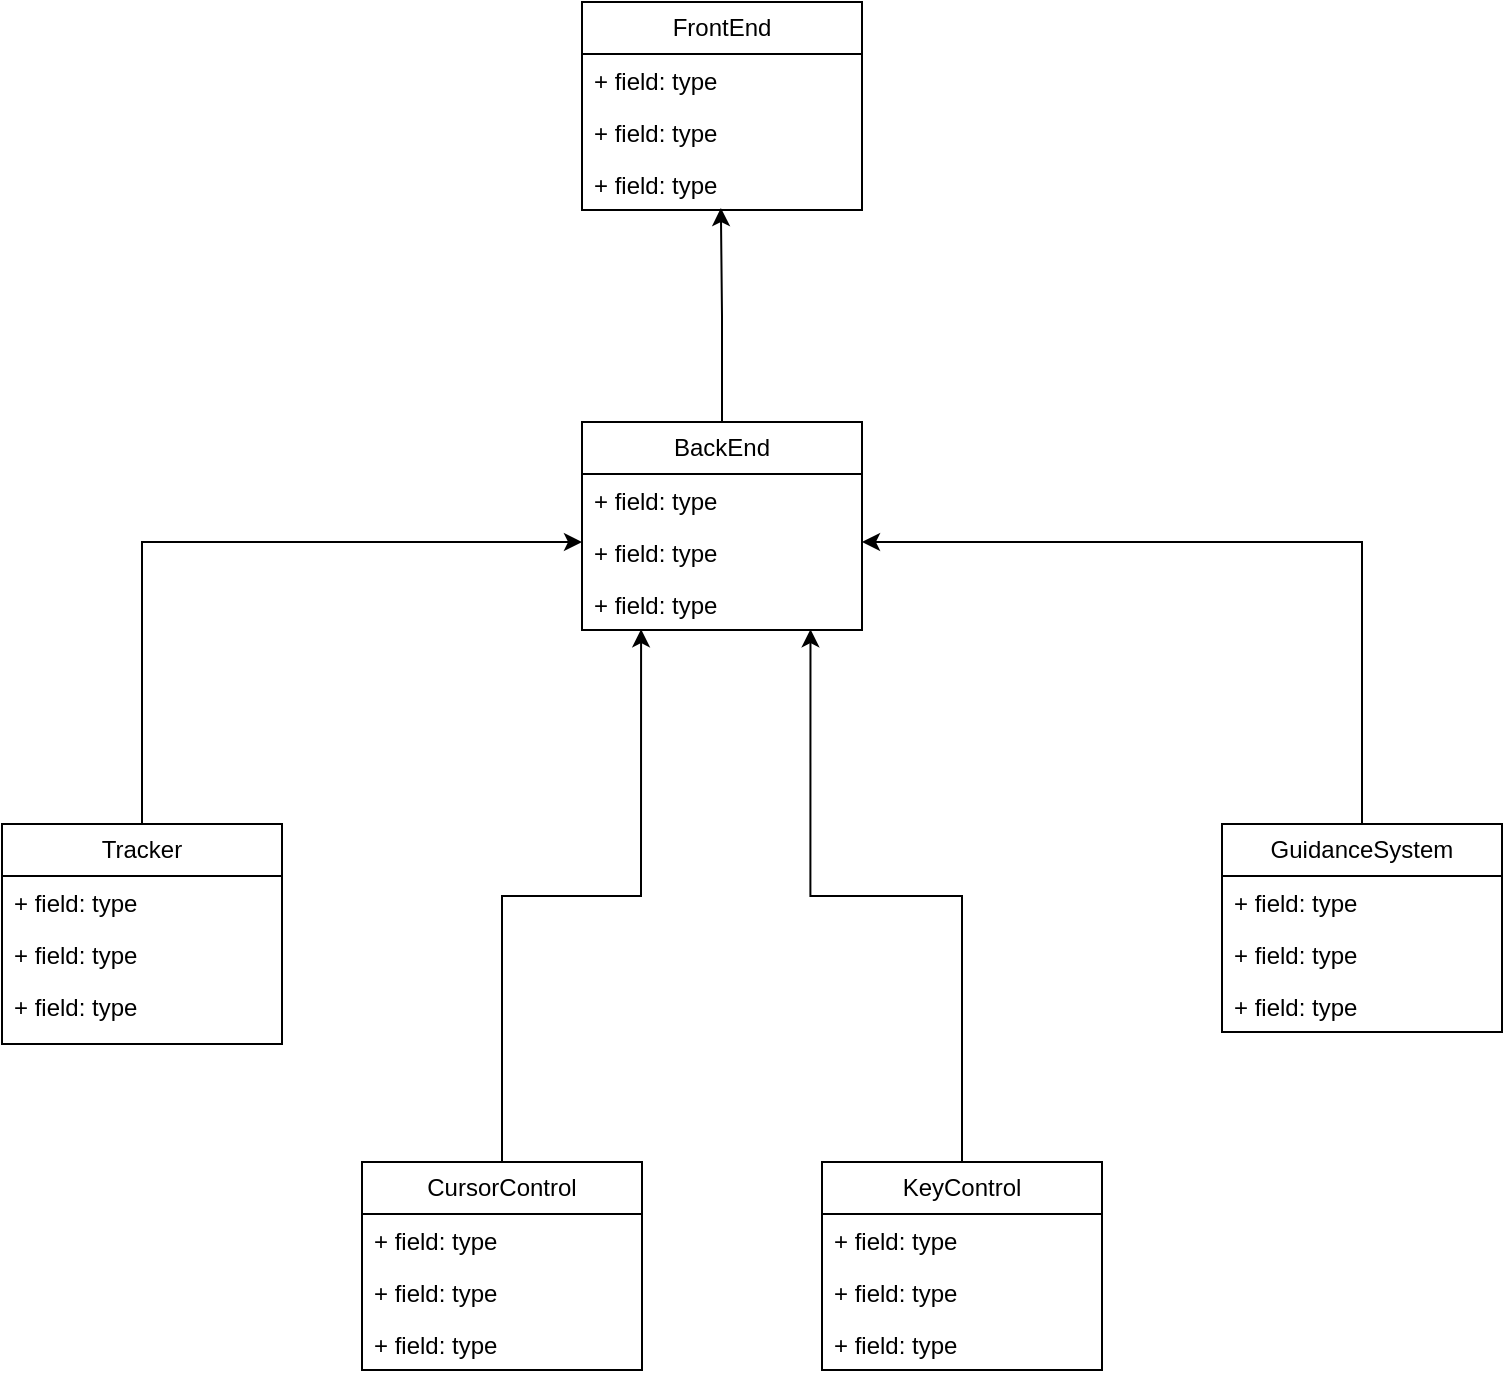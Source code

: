 <mxfile version="21.4.0" type="device">
  <diagram id="C5RBs43oDa-KdzZeNtuy" name="Page-1">
    <mxGraphModel dx="1434" dy="748" grid="1" gridSize="10" guides="1" tooltips="1" connect="1" arrows="1" fold="1" page="1" pageScale="1" pageWidth="827" pageHeight="1169" math="0" shadow="0">
      <root>
        <mxCell id="WIyWlLk6GJQsqaUBKTNV-0" />
        <mxCell id="WIyWlLk6GJQsqaUBKTNV-1" parent="WIyWlLk6GJQsqaUBKTNV-0" />
        <mxCell id="brxLP9tPchf7PwnVS1Vs-30" style="edgeStyle=orthogonalEdgeStyle;rounded=0;orthogonalLoop=1;jettySize=auto;html=1;exitX=0.5;exitY=0;exitDx=0;exitDy=0;entryX=0.496;entryY=0.962;entryDx=0;entryDy=0;entryPerimeter=0;" parent="WIyWlLk6GJQsqaUBKTNV-1" source="brxLP9tPchf7PwnVS1Vs-0" target="brxLP9tPchf7PwnVS1Vs-7" edge="1">
          <mxGeometry relative="1" as="geometry" />
        </mxCell>
        <mxCell id="brxLP9tPchf7PwnVS1Vs-0" value="BackEnd" style="swimlane;fontStyle=0;childLayout=stackLayout;horizontal=1;startSize=26;fillColor=none;horizontalStack=0;resizeParent=1;resizeParentMax=0;resizeLast=0;collapsible=1;marginBottom=0;whiteSpace=wrap;html=1;" parent="WIyWlLk6GJQsqaUBKTNV-1" vertex="1">
          <mxGeometry x="320" y="280" width="140" height="104" as="geometry" />
        </mxCell>
        <mxCell id="brxLP9tPchf7PwnVS1Vs-1" value="+ field: type" style="text;strokeColor=none;fillColor=none;align=left;verticalAlign=top;spacingLeft=4;spacingRight=4;overflow=hidden;rotatable=0;points=[[0,0.5],[1,0.5]];portConstraint=eastwest;whiteSpace=wrap;html=1;" parent="brxLP9tPchf7PwnVS1Vs-0" vertex="1">
          <mxGeometry y="26" width="140" height="26" as="geometry" />
        </mxCell>
        <mxCell id="brxLP9tPchf7PwnVS1Vs-2" value="+ field: type" style="text;strokeColor=none;fillColor=none;align=left;verticalAlign=top;spacingLeft=4;spacingRight=4;overflow=hidden;rotatable=0;points=[[0,0.5],[1,0.5]];portConstraint=eastwest;whiteSpace=wrap;html=1;" parent="brxLP9tPchf7PwnVS1Vs-0" vertex="1">
          <mxGeometry y="52" width="140" height="26" as="geometry" />
        </mxCell>
        <mxCell id="brxLP9tPchf7PwnVS1Vs-3" value="+ field: type" style="text;strokeColor=none;fillColor=none;align=left;verticalAlign=top;spacingLeft=4;spacingRight=4;overflow=hidden;rotatable=0;points=[[0,0.5],[1,0.5]];portConstraint=eastwest;whiteSpace=wrap;html=1;" parent="brxLP9tPchf7PwnVS1Vs-0" vertex="1">
          <mxGeometry y="78" width="140" height="26" as="geometry" />
        </mxCell>
        <mxCell id="brxLP9tPchf7PwnVS1Vs-4" value="FrontEnd" style="swimlane;fontStyle=0;childLayout=stackLayout;horizontal=1;startSize=26;fillColor=none;horizontalStack=0;resizeParent=1;resizeParentMax=0;resizeLast=0;collapsible=1;marginBottom=0;whiteSpace=wrap;html=1;" parent="WIyWlLk6GJQsqaUBKTNV-1" vertex="1">
          <mxGeometry x="320" y="70" width="140" height="104" as="geometry" />
        </mxCell>
        <mxCell id="brxLP9tPchf7PwnVS1Vs-5" value="+ field: type" style="text;strokeColor=none;fillColor=none;align=left;verticalAlign=top;spacingLeft=4;spacingRight=4;overflow=hidden;rotatable=0;points=[[0,0.5],[1,0.5]];portConstraint=eastwest;whiteSpace=wrap;html=1;" parent="brxLP9tPchf7PwnVS1Vs-4" vertex="1">
          <mxGeometry y="26" width="140" height="26" as="geometry" />
        </mxCell>
        <mxCell id="brxLP9tPchf7PwnVS1Vs-6" value="+ field: type" style="text;strokeColor=none;fillColor=none;align=left;verticalAlign=top;spacingLeft=4;spacingRight=4;overflow=hidden;rotatable=0;points=[[0,0.5],[1,0.5]];portConstraint=eastwest;whiteSpace=wrap;html=1;" parent="brxLP9tPchf7PwnVS1Vs-4" vertex="1">
          <mxGeometry y="52" width="140" height="26" as="geometry" />
        </mxCell>
        <mxCell id="brxLP9tPchf7PwnVS1Vs-7" value="+ field: type" style="text;strokeColor=none;fillColor=none;align=left;verticalAlign=top;spacingLeft=4;spacingRight=4;overflow=hidden;rotatable=0;points=[[0,0.5],[1,0.5]];portConstraint=eastwest;whiteSpace=wrap;html=1;" parent="brxLP9tPchf7PwnVS1Vs-4" vertex="1">
          <mxGeometry y="78" width="140" height="26" as="geometry" />
        </mxCell>
        <mxCell id="brxLP9tPchf7PwnVS1Vs-26" style="edgeStyle=orthogonalEdgeStyle;rounded=0;orthogonalLoop=1;jettySize=auto;html=1;exitX=0.5;exitY=0;exitDx=0;exitDy=0;" parent="WIyWlLk6GJQsqaUBKTNV-1" source="brxLP9tPchf7PwnVS1Vs-9" edge="1">
          <mxGeometry relative="1" as="geometry">
            <mxPoint x="320" y="340" as="targetPoint" />
            <Array as="points">
              <mxPoint x="100" y="340" />
              <mxPoint x="320" y="340" />
            </Array>
          </mxGeometry>
        </mxCell>
        <mxCell id="brxLP9tPchf7PwnVS1Vs-9" value="Tracker" style="swimlane;fontStyle=0;childLayout=stackLayout;horizontal=1;startSize=26;fillColor=none;horizontalStack=0;resizeParent=1;resizeParentMax=0;resizeLast=0;collapsible=1;marginBottom=0;whiteSpace=wrap;html=1;" parent="WIyWlLk6GJQsqaUBKTNV-1" vertex="1">
          <mxGeometry x="30" y="481" width="140" height="110" as="geometry" />
        </mxCell>
        <mxCell id="brxLP9tPchf7PwnVS1Vs-10" value="+ field: type" style="text;strokeColor=none;fillColor=none;align=left;verticalAlign=top;spacingLeft=4;spacingRight=4;overflow=hidden;rotatable=0;points=[[0,0.5],[1,0.5]];portConstraint=eastwest;whiteSpace=wrap;html=1;" parent="brxLP9tPchf7PwnVS1Vs-9" vertex="1">
          <mxGeometry y="26" width="140" height="26" as="geometry" />
        </mxCell>
        <mxCell id="brxLP9tPchf7PwnVS1Vs-11" value="+ field: type" style="text;strokeColor=none;fillColor=none;align=left;verticalAlign=top;spacingLeft=4;spacingRight=4;overflow=hidden;rotatable=0;points=[[0,0.5],[1,0.5]];portConstraint=eastwest;whiteSpace=wrap;html=1;" parent="brxLP9tPchf7PwnVS1Vs-9" vertex="1">
          <mxGeometry y="52" width="140" height="26" as="geometry" />
        </mxCell>
        <mxCell id="brxLP9tPchf7PwnVS1Vs-12" value="+ field: type" style="text;strokeColor=none;fillColor=none;align=left;verticalAlign=top;spacingLeft=4;spacingRight=4;overflow=hidden;rotatable=0;points=[[0,0.5],[1,0.5]];portConstraint=eastwest;whiteSpace=wrap;html=1;" parent="brxLP9tPchf7PwnVS1Vs-9" vertex="1">
          <mxGeometry y="78" width="140" height="32" as="geometry" />
        </mxCell>
        <mxCell id="brxLP9tPchf7PwnVS1Vs-27" style="edgeStyle=orthogonalEdgeStyle;rounded=0;orthogonalLoop=1;jettySize=auto;html=1;exitX=0.5;exitY=0;exitDx=0;exitDy=0;" parent="WIyWlLk6GJQsqaUBKTNV-1" source="brxLP9tPchf7PwnVS1Vs-13" edge="1">
          <mxGeometry relative="1" as="geometry">
            <mxPoint x="460" y="340" as="targetPoint" />
            <Array as="points">
              <mxPoint x="710" y="340" />
            </Array>
          </mxGeometry>
        </mxCell>
        <mxCell id="brxLP9tPchf7PwnVS1Vs-13" value="GuidanceSystem" style="swimlane;fontStyle=0;childLayout=stackLayout;horizontal=1;startSize=26;fillColor=none;horizontalStack=0;resizeParent=1;resizeParentMax=0;resizeLast=0;collapsible=1;marginBottom=0;whiteSpace=wrap;html=1;" parent="WIyWlLk6GJQsqaUBKTNV-1" vertex="1">
          <mxGeometry x="640" y="481" width="140" height="104" as="geometry" />
        </mxCell>
        <mxCell id="brxLP9tPchf7PwnVS1Vs-14" value="+ field: type" style="text;strokeColor=none;fillColor=none;align=left;verticalAlign=top;spacingLeft=4;spacingRight=4;overflow=hidden;rotatable=0;points=[[0,0.5],[1,0.5]];portConstraint=eastwest;whiteSpace=wrap;html=1;" parent="brxLP9tPchf7PwnVS1Vs-13" vertex="1">
          <mxGeometry y="26" width="140" height="26" as="geometry" />
        </mxCell>
        <mxCell id="brxLP9tPchf7PwnVS1Vs-15" value="+ field: type" style="text;strokeColor=none;fillColor=none;align=left;verticalAlign=top;spacingLeft=4;spacingRight=4;overflow=hidden;rotatable=0;points=[[0,0.5],[1,0.5]];portConstraint=eastwest;whiteSpace=wrap;html=1;" parent="brxLP9tPchf7PwnVS1Vs-13" vertex="1">
          <mxGeometry y="52" width="140" height="26" as="geometry" />
        </mxCell>
        <mxCell id="brxLP9tPchf7PwnVS1Vs-16" value="+ field: type" style="text;strokeColor=none;fillColor=none;align=left;verticalAlign=top;spacingLeft=4;spacingRight=4;overflow=hidden;rotatable=0;points=[[0,0.5],[1,0.5]];portConstraint=eastwest;whiteSpace=wrap;html=1;" parent="brxLP9tPchf7PwnVS1Vs-13" vertex="1">
          <mxGeometry y="78" width="140" height="26" as="geometry" />
        </mxCell>
        <mxCell id="brxLP9tPchf7PwnVS1Vs-29" style="edgeStyle=orthogonalEdgeStyle;rounded=0;orthogonalLoop=1;jettySize=auto;html=1;exitX=0.5;exitY=0;exitDx=0;exitDy=0;entryX=0.816;entryY=0.984;entryDx=0;entryDy=0;entryPerimeter=0;" parent="WIyWlLk6GJQsqaUBKTNV-1" source="brxLP9tPchf7PwnVS1Vs-17" target="brxLP9tPchf7PwnVS1Vs-3" edge="1">
          <mxGeometry relative="1" as="geometry" />
        </mxCell>
        <mxCell id="brxLP9tPchf7PwnVS1Vs-17" value="KeyControl" style="swimlane;fontStyle=0;childLayout=stackLayout;horizontal=1;startSize=26;fillColor=none;horizontalStack=0;resizeParent=1;resizeParentMax=0;resizeLast=0;collapsible=1;marginBottom=0;whiteSpace=wrap;html=1;" parent="WIyWlLk6GJQsqaUBKTNV-1" vertex="1">
          <mxGeometry x="440" y="650" width="140" height="104" as="geometry" />
        </mxCell>
        <mxCell id="brxLP9tPchf7PwnVS1Vs-18" value="+ field: type" style="text;strokeColor=none;fillColor=none;align=left;verticalAlign=top;spacingLeft=4;spacingRight=4;overflow=hidden;rotatable=0;points=[[0,0.5],[1,0.5]];portConstraint=eastwest;whiteSpace=wrap;html=1;" parent="brxLP9tPchf7PwnVS1Vs-17" vertex="1">
          <mxGeometry y="26" width="140" height="26" as="geometry" />
        </mxCell>
        <mxCell id="brxLP9tPchf7PwnVS1Vs-19" value="+ field: type" style="text;strokeColor=none;fillColor=none;align=left;verticalAlign=top;spacingLeft=4;spacingRight=4;overflow=hidden;rotatable=0;points=[[0,0.5],[1,0.5]];portConstraint=eastwest;whiteSpace=wrap;html=1;" parent="brxLP9tPchf7PwnVS1Vs-17" vertex="1">
          <mxGeometry y="52" width="140" height="26" as="geometry" />
        </mxCell>
        <mxCell id="brxLP9tPchf7PwnVS1Vs-20" value="+ field: type" style="text;strokeColor=none;fillColor=none;align=left;verticalAlign=top;spacingLeft=4;spacingRight=4;overflow=hidden;rotatable=0;points=[[0,0.5],[1,0.5]];portConstraint=eastwest;whiteSpace=wrap;html=1;" parent="brxLP9tPchf7PwnVS1Vs-17" vertex="1">
          <mxGeometry y="78" width="140" height="26" as="geometry" />
        </mxCell>
        <mxCell id="brxLP9tPchf7PwnVS1Vs-28" style="edgeStyle=orthogonalEdgeStyle;rounded=0;orthogonalLoop=1;jettySize=auto;html=1;exitX=0.5;exitY=0;exitDx=0;exitDy=0;entryX=0.211;entryY=0.984;entryDx=0;entryDy=0;entryPerimeter=0;" parent="WIyWlLk6GJQsqaUBKTNV-1" source="brxLP9tPchf7PwnVS1Vs-21" target="brxLP9tPchf7PwnVS1Vs-3" edge="1">
          <mxGeometry relative="1" as="geometry" />
        </mxCell>
        <mxCell id="brxLP9tPchf7PwnVS1Vs-21" value="CursorControl" style="swimlane;fontStyle=0;childLayout=stackLayout;horizontal=1;startSize=26;fillColor=none;horizontalStack=0;resizeParent=1;resizeParentMax=0;resizeLast=0;collapsible=1;marginBottom=0;whiteSpace=wrap;html=1;" parent="WIyWlLk6GJQsqaUBKTNV-1" vertex="1">
          <mxGeometry x="210" y="650" width="140" height="104" as="geometry" />
        </mxCell>
        <mxCell id="brxLP9tPchf7PwnVS1Vs-22" value="+ field: type" style="text;strokeColor=none;fillColor=none;align=left;verticalAlign=top;spacingLeft=4;spacingRight=4;overflow=hidden;rotatable=0;points=[[0,0.5],[1,0.5]];portConstraint=eastwest;whiteSpace=wrap;html=1;" parent="brxLP9tPchf7PwnVS1Vs-21" vertex="1">
          <mxGeometry y="26" width="140" height="26" as="geometry" />
        </mxCell>
        <mxCell id="brxLP9tPchf7PwnVS1Vs-23" value="+ field: type" style="text;strokeColor=none;fillColor=none;align=left;verticalAlign=top;spacingLeft=4;spacingRight=4;overflow=hidden;rotatable=0;points=[[0,0.5],[1,0.5]];portConstraint=eastwest;whiteSpace=wrap;html=1;" parent="brxLP9tPchf7PwnVS1Vs-21" vertex="1">
          <mxGeometry y="52" width="140" height="26" as="geometry" />
        </mxCell>
        <mxCell id="brxLP9tPchf7PwnVS1Vs-24" value="+ field: type" style="text;strokeColor=none;fillColor=none;align=left;verticalAlign=top;spacingLeft=4;spacingRight=4;overflow=hidden;rotatable=0;points=[[0,0.5],[1,0.5]];portConstraint=eastwest;whiteSpace=wrap;html=1;" parent="brxLP9tPchf7PwnVS1Vs-21" vertex="1">
          <mxGeometry y="78" width="140" height="26" as="geometry" />
        </mxCell>
      </root>
    </mxGraphModel>
  </diagram>
</mxfile>
